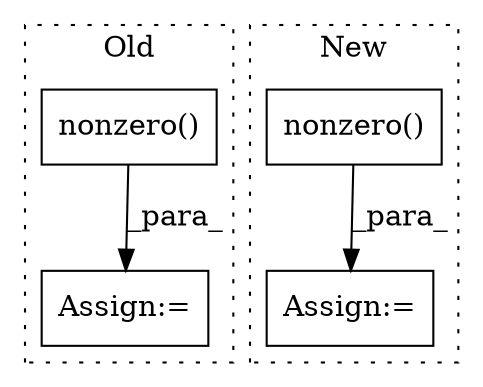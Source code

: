 digraph G {
subgraph cluster0 {
1 [label="nonzero()" a="75" s="4420,4434" l="11,1" shape="box"];
3 [label="Assign:=" a="68" s="4454" l="3" shape="box"];
label = "Old";
style="dotted";
}
subgraph cluster1 {
2 [label="nonzero()" a="75" s="5329" l="26" shape="box"];
4 [label="Assign:=" a="68" s="5326" l="3" shape="box"];
label = "New";
style="dotted";
}
1 -> 3 [label="_para_"];
2 -> 4 [label="_para_"];
}